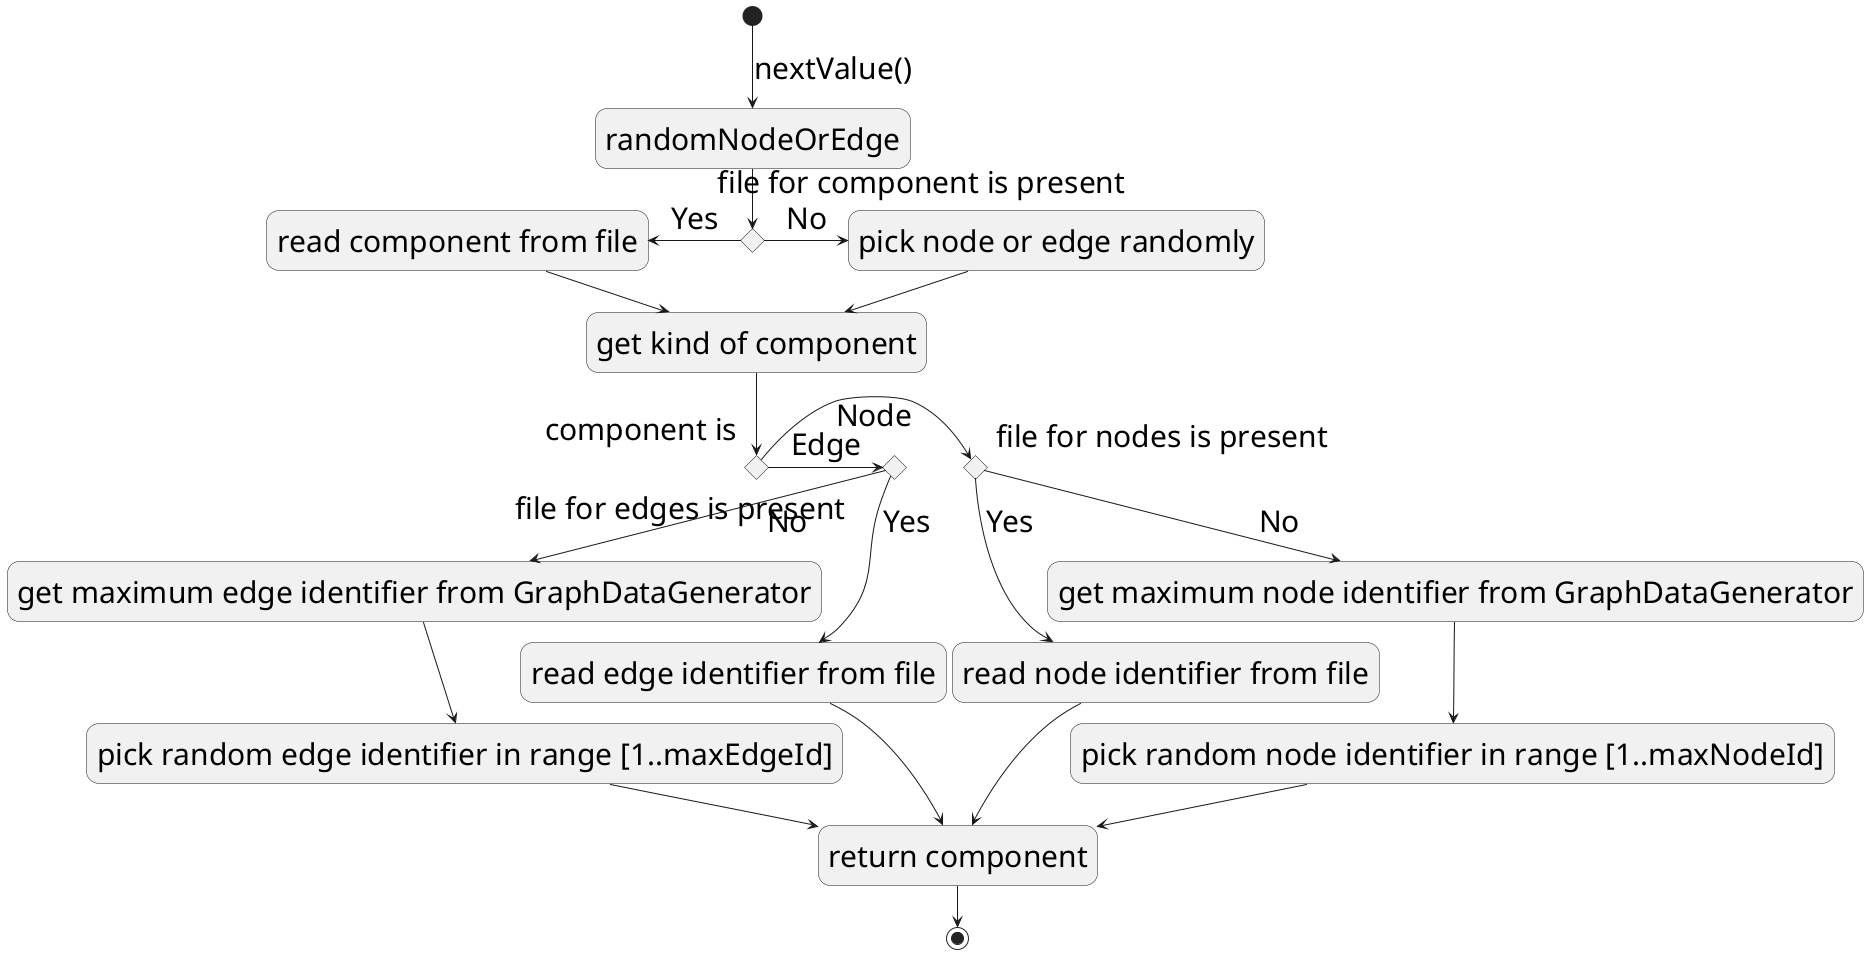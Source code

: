@startuml

skinparam ActivityFontSize 30
skinparam ArrowFontSize 30

(*)  --> [nextValue()] "randomNodeOrEdge"
if file for component is present
-left-> [Yes] read component from file
--> get kind of component
--> if component is
    -left-> [Node] if file for nodes is present
        --> [Yes] read node identifier from file
        --> return component
        else
        --> [No] get maximum node identifier from GraphDataGenerator
        --> pick random node identifier in range [1..maxNodeId]
        --> return component
        endif
    else
    -right-> [Edge] if file for edges is present
        --> [No] get maximum edge identifier from GraphDataGenerator
        --> pick random edge identifier in range [1..maxEdgeId]
        --> return component
        else
        --> [Yes] read edge identifier from file
        --> return component
        endif
    endif
else
-right-> [No] pick node or edge randomly
--> get kind of component

"return component" --> (*)
@enduml